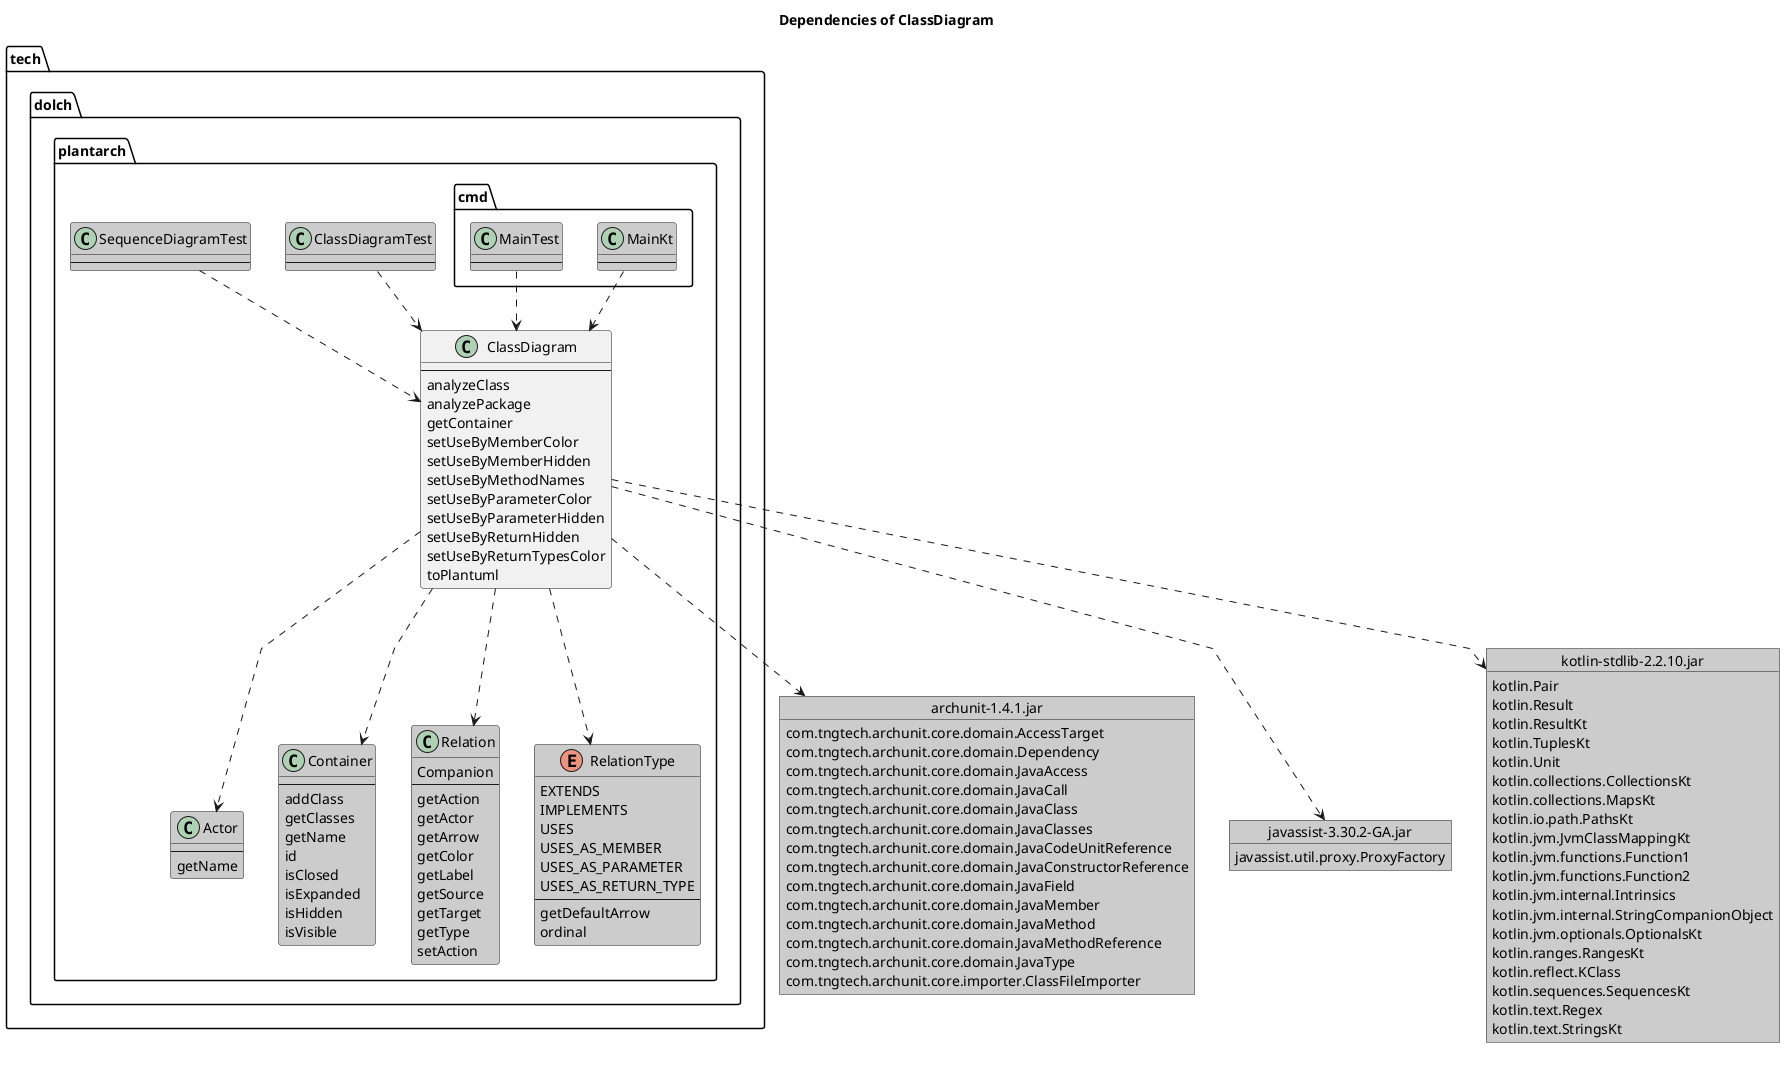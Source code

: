 @startuml

class tech.dolch.plantarch.Actor #ccc {
--
    getName
}

class tech.dolch.plantarch.ClassDiagram {
--
    analyzeClass
    analyzePackage
    getContainer
    setUseByMemberColor
    setUseByMemberHidden
    setUseByMethodNames
    setUseByParameterColor
    setUseByParameterHidden
    setUseByReturnHidden
    setUseByReturnTypesColor
    toPlantuml
}

class tech.dolch.plantarch.ClassDiagramTest #ccc {
--
}

class tech.dolch.plantarch.Container #ccc {
--
    addClass
    getClasses
    getName
    id
    isClosed
    isExpanded
    isHidden
    isVisible
}

class tech.dolch.plantarch.Relation #ccc {
    Companion
--
    getAction
    getActor
    getArrow
    getColor
    getLabel
    getSource
    getTarget
    getType
    setAction
}

class tech.dolch.plantarch.SequenceDiagramTest #ccc {
--
}

class tech.dolch.plantarch.cmd.MainKt #ccc {
--
}

class tech.dolch.plantarch.cmd.MainTest #ccc {
--
}


enum tech.dolch.plantarch.RelationType #ccc {
    EXTENDS
    IMPLEMENTS
    USES
    USES_AS_MEMBER
    USES_AS_PARAMETER
    USES_AS_RETURN_TYPE
--
    getDefaultArrow
    ordinal
}


object "archunit-1.4.1.jar" as 1962234284 #ccc{
    com.tngtech.archunit.core.domain.AccessTarget
    com.tngtech.archunit.core.domain.Dependency
    com.tngtech.archunit.core.domain.JavaAccess
    com.tngtech.archunit.core.domain.JavaCall
    com.tngtech.archunit.core.domain.JavaClass
    com.tngtech.archunit.core.domain.JavaClasses
    com.tngtech.archunit.core.domain.JavaCodeUnitReference
    com.tngtech.archunit.core.domain.JavaConstructorReference
    com.tngtech.archunit.core.domain.JavaField
    com.tngtech.archunit.core.domain.JavaMember
    com.tngtech.archunit.core.domain.JavaMethod
    com.tngtech.archunit.core.domain.JavaMethodReference
    com.tngtech.archunit.core.domain.JavaType
    com.tngtech.archunit.core.importer.ClassFileImporter
}

object "javassist-3.30.2-GA.jar" as 2106774957 #ccc{
    javassist.util.proxy.ProxyFactory
}

object "kotlin-stdlib-2.2.10.jar" as 18548355 #ccc{
    kotlin.Pair
    kotlin.Result
    kotlin.ResultKt
    kotlin.TuplesKt
    kotlin.Unit
    kotlin.collections.CollectionsKt
    kotlin.collections.MapsKt
    kotlin.io.path.PathsKt
    kotlin.jvm.JvmClassMappingKt
    kotlin.jvm.functions.Function1
    kotlin.jvm.functions.Function2
    kotlin.jvm.internal.Intrinsics
    kotlin.jvm.internal.StringCompanionObject
    kotlin.jvm.optionals.OptionalsKt
    kotlin.ranges.RangesKt
    kotlin.reflect.KClass
    kotlin.sequences.SequencesKt
    kotlin.text.Regex
    kotlin.text.StringsKt
}
tech.dolch.plantarch.ClassDiagram ..> 18548355
tech.dolch.plantarch.ClassDiagram ..> 1962234284
tech.dolch.plantarch.ClassDiagram ..> 2106774957
tech.dolch.plantarch.ClassDiagram ..> tech.dolch.plantarch.Actor  
tech.dolch.plantarch.ClassDiagram ..> tech.dolch.plantarch.Container  
tech.dolch.plantarch.ClassDiagram ..> tech.dolch.plantarch.Relation  
tech.dolch.plantarch.ClassDiagram ..> tech.dolch.plantarch.RelationType  
tech.dolch.plantarch.ClassDiagramTest ..> tech.dolch.plantarch.ClassDiagram  
tech.dolch.plantarch.SequenceDiagramTest ..> tech.dolch.plantarch.ClassDiagram  
tech.dolch.plantarch.cmd.MainKt ..> tech.dolch.plantarch.ClassDiagram  
tech.dolch.plantarch.cmd.MainTest ..> tech.dolch.plantarch.ClassDiagram  

title
Dependencies of ClassDiagram
endtitle

caption

endcaption

skinparam linetype polyline

@enduml